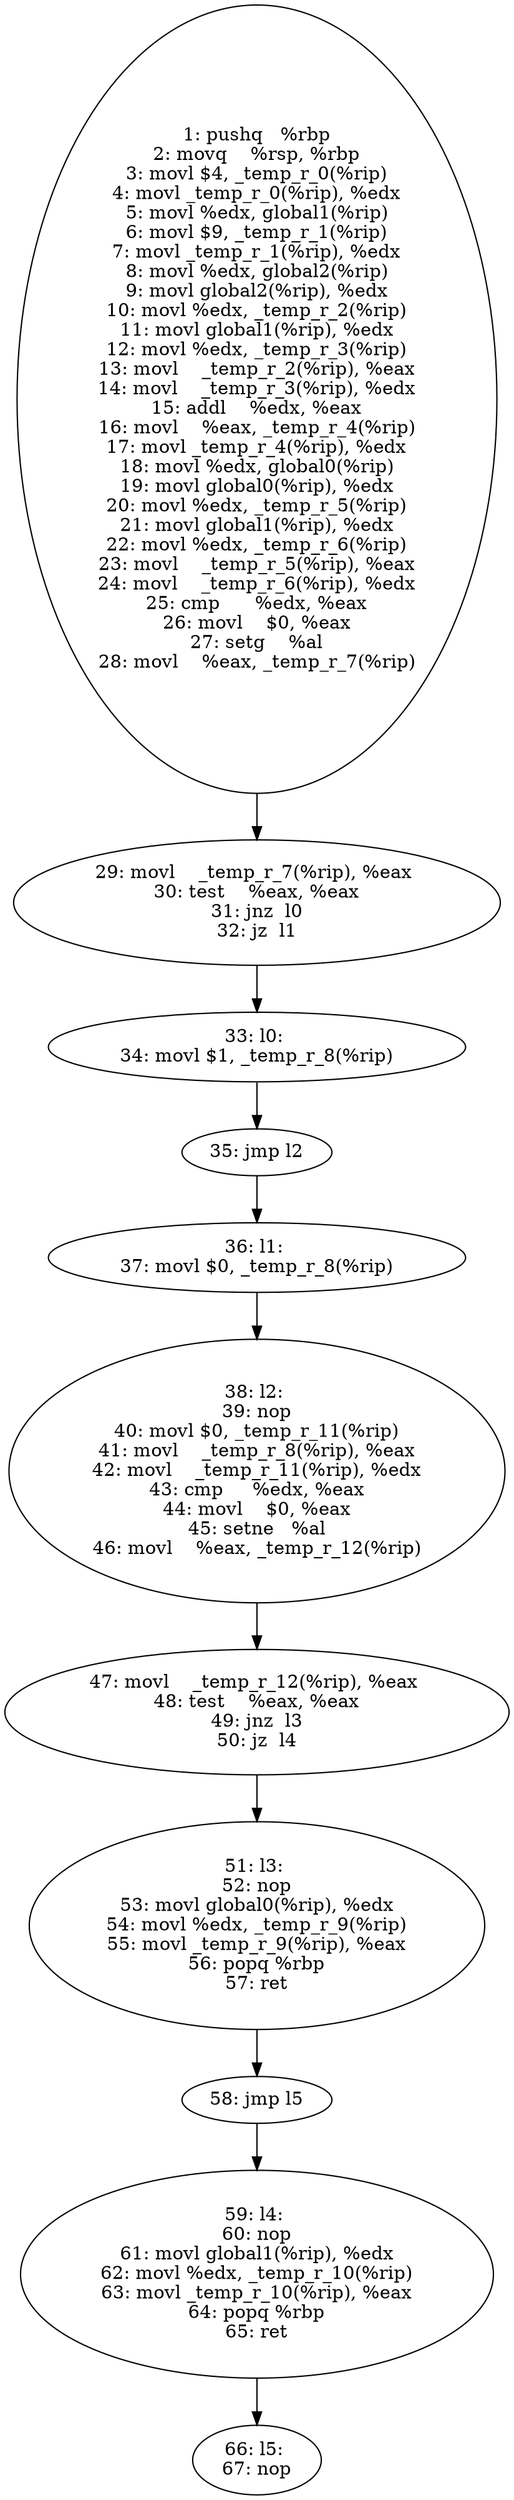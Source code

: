 ## --------------------
## SEGMENTO DE DADOS
## --------------------
#.data
## ->Variáveis globais
#global0:	.long	0
#global1:	.long	0
#global2:	.long	0
## ->Registradores ASM
#_temp_r_0:	.long	0
#_temp_r_1:	.long	0
#_temp_r_2:	.long	0
#_temp_r_3:	.long	0
#_temp_r_4:	.long	0
#_temp_r_5:	.long	0
#_temp_r_6:	.long	0
#_temp_r_7:	.long	0
#_temp_r_8:	.long	0
#_temp_r_9:	.long	0
#_temp_r_10:	.long	0
#_temp_r_11:	.long	0
#_temp_r_12:	.long	0
## --------------------
## SEGMENTO DE CÓDIGO
## --------------------
#	.text
#	.globl	main
#	.type	main, @function
#main:
#	pushq	%rbp
#	movq %rsp, %rbp
#	movl $4, _temp_r_0(%rip)
#	movl _temp_r_0(%rip), %edx
#	movl %edx, global1(%rip)
#	movl $9, _temp_r_1(%rip)
#	movl _temp_r_1(%rip), %edx
#	movl %edx, global2(%rip)
#	movl global2(%rip), %edx
#	movl %edx, _temp_r_2(%rip)
#	movl global1(%rip), %edx
#	movl %edx, _temp_r_3(%rip)
#	movl    _temp_r_2(%rip), %eax 
#	movl    _temp_r_3(%rip), %edx 
#	addl    %edx, %eax 
#	movl    %eax, _temp_r_4(%rip) 
#	movl _temp_r_4(%rip), %edx
#	movl %edx, global0(%rip)
#	movl global0(%rip), %edx
#	movl %edx, _temp_r_5(%rip)
#	movl global1(%rip), %edx
#	movl %edx, _temp_r_6(%rip)
#	movl    _temp_r_5(%rip), %eax 
#	movl    _temp_r_6(%rip), %edx 
#	cmp      %edx, %eax
#	movl    $0, %eax
#	setg    %al
#	movl    %eax, _temp_r_7(%rip)
#	movl    _temp_r_7(%rip), %eax 
#	test    %eax, %eax
#	jnz  l0
#	jz  l1
#l0: 
#	movl $1, _temp_r_8(%rip)
#	jmp l2
#l1: 
#	movl $0, _temp_r_8(%rip)
#l2: 
#	nop
#	movl $0, _temp_r_11(%rip)
#	movl    _temp_r_8(%rip), %eax 
#	movl    _temp_r_11(%rip), %edx 
#	cmp     %edx, %eax
#	movl    $0, %eax
#	setne   %al
#	movl    %eax, _temp_r_12(%rip)
#	movl    _temp_r_12(%rip), %eax 
#	test    %eax, %eax
#	jnz  l3
#	jz  l4
#l3: 
#	nop
#	movl global0(%rip), %edx
#	movl %edx, _temp_r_9(%rip)
#	movl _temp_r_9(%rip), %eax
#	popq %rbp
#	ret
#	jmp l5
#l4: 
#	nop
#	movl global1(%rip), %edx
#	movl %edx, _temp_r_10(%rip)
#	movl _temp_r_10(%rip), %eax
#	popq %rbp
#	ret
#l5: 
#	nop
digraph CFG {
	"Block0" [label="1: pushq   %rbp\n2: movq    %rsp, %rbp\n3: movl $4, _temp_r_0(%rip)\n4: movl _temp_r_0(%rip), %edx\n5: movl %edx, global1(%rip)\n6: movl $9, _temp_r_1(%rip)\n7: movl _temp_r_1(%rip), %edx\n8: movl %edx, global2(%rip)\n9: movl global2(%rip), %edx\n10: movl %edx, _temp_r_2(%rip)\n11: movl global1(%rip), %edx\n12: movl %edx, _temp_r_3(%rip)\n13: movl    _temp_r_2(%rip), %eax\n14: movl    _temp_r_3(%rip), %edx\n15: addl    %edx, %eax\n16: movl    %eax, _temp_r_4(%rip)\n17: movl _temp_r_4(%rip), %edx\n18: movl %edx, global0(%rip)\n19: movl global0(%rip), %edx\n20: movl %edx, _temp_r_5(%rip)\n21: movl global1(%rip), %edx\n22: movl %edx, _temp_r_6(%rip)\n23: movl    _temp_r_5(%rip), %eax\n24: movl    _temp_r_6(%rip), %edx\n25: cmp      %edx, %eax\n26: movl    $0, %eax\n27: setg    %al\n28: movl    %eax, _temp_r_7(%rip)\n"];
	"Block0" -> "Block1";
	"Block1" [label="29: movl    _temp_r_7(%rip), %eax \n30: test    %eax, %eax\n31: jnz  l0\n32: jz  l1\n"];
	"Block1" -> "Block2";
	"Block2" [label="33: l0: \n34: movl $1, _temp_r_8(%rip)\n"];
	"Block2" -> "Block3";
	"Block3" [label="35: jmp l2\n"];
	"Block3" -> "Block4";
	"Block4" [label="36: l1: \n37: movl $0, _temp_r_8(%rip)\n"];
	"Block4" -> "Block5";
	"Block5" [label="38: l2: \n39: nop\n40: movl $0, _temp_r_11(%rip)\n41: movl    _temp_r_8(%rip), %eax\n42: movl    _temp_r_11(%rip), %edx\n43: cmp     %edx, %eax\n44: movl    $0, %eax\n45: setne   %al\n46: movl    %eax, _temp_r_12(%rip)\n"];
	"Block5" -> "Block6";
	"Block6" [label="47: movl    _temp_r_12(%rip), %eax \n48: test    %eax, %eax\n49: jnz  l3\n50: jz  l4\n"];
	"Block6" -> "Block7";
	"Block7" [label="51: l3: \n52: nop\n53: movl global0(%rip), %edx\n54: movl %edx, _temp_r_9(%rip)\n55: movl _temp_r_9(%rip), %eax\n56: popq %rbp\n57: ret\n"];
	"Block7" -> "Block8";
	"Block8" [label="58: jmp l5\n"];
	"Block8" -> "Block9";
	"Block9" [label="59: l4: \n60: nop\n61: movl global1(%rip), %edx\n62: movl %edx, _temp_r_10(%rip)\n63: movl _temp_r_10(%rip), %eax\n64: popq %rbp\n65: ret\n"];
	"Block9" -> "Block10";
	"Block10" [label="66: l5: \n67: nop\n"];
}
